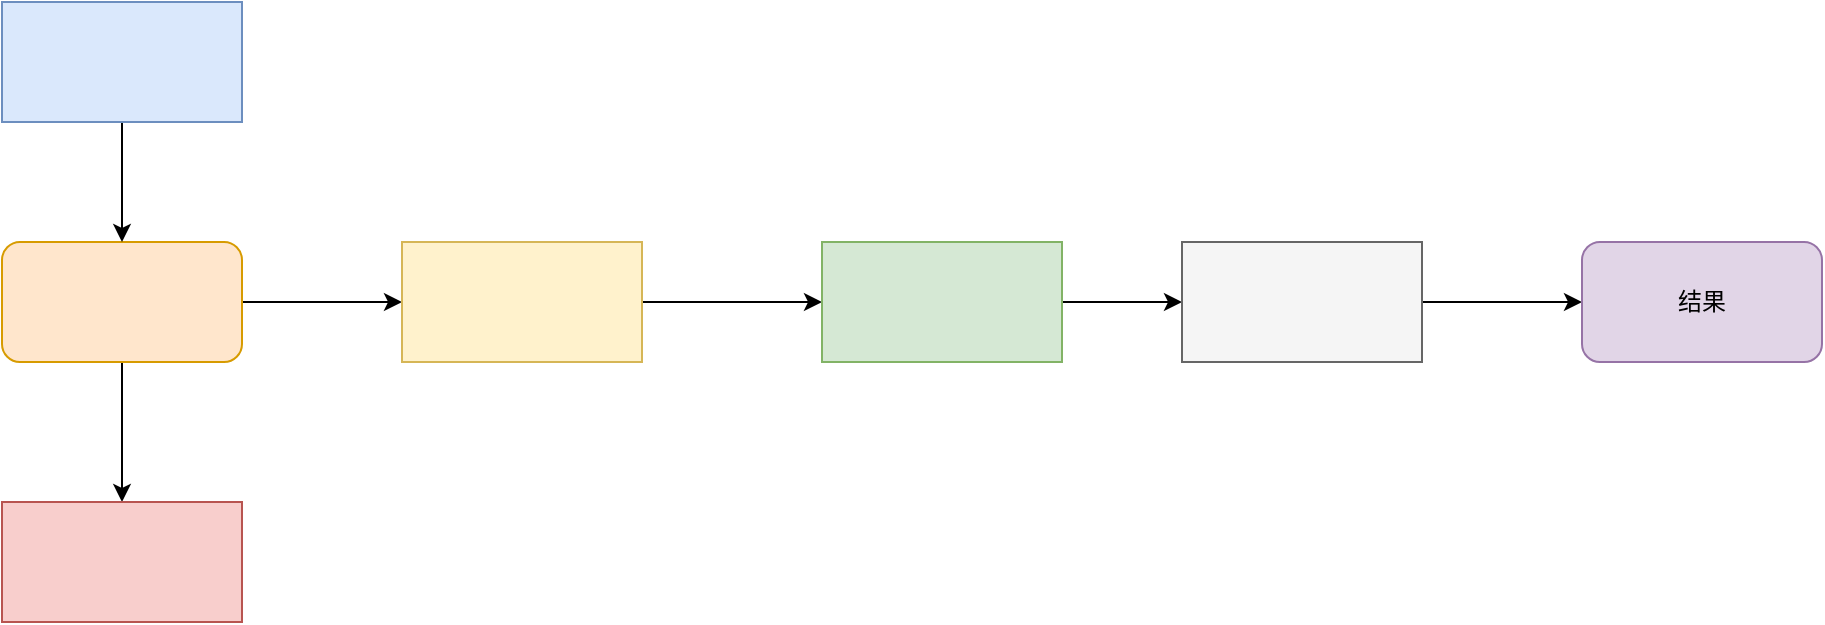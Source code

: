 <mxfile version="14.2.4" type="github">
  <diagram id="6OWBPsQSycd3lXhc4kIh" name="Page-1">
    <mxGraphModel dx="993" dy="829" grid="1" gridSize="10" guides="1" tooltips="1" connect="1" arrows="1" fold="1" page="1" pageScale="2" pageWidth="827" pageHeight="1169" math="0" shadow="0">
      <root>
        <mxCell id="0" />
        <mxCell id="1" parent="0" />
        <mxCell id="1TXE5fhan_7FaSJNGP1L-8" style="edgeStyle=orthogonalEdgeStyle;rounded=0;orthogonalLoop=1;jettySize=auto;html=1;exitX=1;exitY=0.5;exitDx=0;exitDy=0;entryX=0;entryY=0.5;entryDx=0;entryDy=0;" edge="1" parent="1" source="1TXE5fhan_7FaSJNGP1L-1" target="1TXE5fhan_7FaSJNGP1L-2">
          <mxGeometry relative="1" as="geometry" />
        </mxCell>
        <mxCell id="1TXE5fhan_7FaSJNGP1L-13" style="edgeStyle=orthogonalEdgeStyle;rounded=0;orthogonalLoop=1;jettySize=auto;html=1;" edge="1" parent="1" source="1TXE5fhan_7FaSJNGP1L-1" target="1TXE5fhan_7FaSJNGP1L-7">
          <mxGeometry relative="1" as="geometry" />
        </mxCell>
        <mxCell id="1TXE5fhan_7FaSJNGP1L-1" value="" style="rounded=1;whiteSpace=wrap;html=1;fillColor=#ffe6cc;strokeColor=#d79b00;" vertex="1" parent="1">
          <mxGeometry x="130" y="380" width="120" height="60" as="geometry" />
        </mxCell>
        <mxCell id="1TXE5fhan_7FaSJNGP1L-9" style="edgeStyle=orthogonalEdgeStyle;rounded=0;orthogonalLoop=1;jettySize=auto;html=1;exitX=1;exitY=0.5;exitDx=0;exitDy=0;entryX=0;entryY=0.5;entryDx=0;entryDy=0;" edge="1" parent="1" source="1TXE5fhan_7FaSJNGP1L-2" target="1TXE5fhan_7FaSJNGP1L-3">
          <mxGeometry relative="1" as="geometry" />
        </mxCell>
        <mxCell id="1TXE5fhan_7FaSJNGP1L-2" value="" style="rounded=0;whiteSpace=wrap;html=1;fillColor=#fff2cc;strokeColor=#d6b656;" vertex="1" parent="1">
          <mxGeometry x="330" y="380" width="120" height="60" as="geometry" />
        </mxCell>
        <mxCell id="1TXE5fhan_7FaSJNGP1L-10" style="edgeStyle=orthogonalEdgeStyle;rounded=0;orthogonalLoop=1;jettySize=auto;html=1;entryX=0;entryY=0.5;entryDx=0;entryDy=0;" edge="1" parent="1" source="1TXE5fhan_7FaSJNGP1L-3" target="1TXE5fhan_7FaSJNGP1L-4">
          <mxGeometry relative="1" as="geometry" />
        </mxCell>
        <mxCell id="1TXE5fhan_7FaSJNGP1L-3" value="" style="rounded=0;whiteSpace=wrap;html=1;fillColor=#d5e8d4;strokeColor=#82b366;" vertex="1" parent="1">
          <mxGeometry x="540" y="380" width="120" height="60" as="geometry" />
        </mxCell>
        <mxCell id="1TXE5fhan_7FaSJNGP1L-11" style="edgeStyle=orthogonalEdgeStyle;rounded=0;orthogonalLoop=1;jettySize=auto;html=1;exitX=1;exitY=0.5;exitDx=0;exitDy=0;entryX=0;entryY=0.5;entryDx=0;entryDy=0;" edge="1" parent="1" source="1TXE5fhan_7FaSJNGP1L-4" target="1TXE5fhan_7FaSJNGP1L-5">
          <mxGeometry relative="1" as="geometry" />
        </mxCell>
        <mxCell id="1TXE5fhan_7FaSJNGP1L-4" value="" style="rounded=0;whiteSpace=wrap;html=1;fillColor=#f5f5f5;strokeColor=#666666;fontColor=#333333;" vertex="1" parent="1">
          <mxGeometry x="720" y="380" width="120" height="60" as="geometry" />
        </mxCell>
        <mxCell id="1TXE5fhan_7FaSJNGP1L-5" value="结果" style="rounded=1;whiteSpace=wrap;html=1;fillColor=#e1d5e7;strokeColor=#9673a6;" vertex="1" parent="1">
          <mxGeometry x="920" y="380" width="120" height="60" as="geometry" />
        </mxCell>
        <mxCell id="1TXE5fhan_7FaSJNGP1L-12" style="edgeStyle=orthogonalEdgeStyle;rounded=0;orthogonalLoop=1;jettySize=auto;html=1;exitX=0.5;exitY=1;exitDx=0;exitDy=0;entryX=0.5;entryY=0;entryDx=0;entryDy=0;" edge="1" parent="1" source="1TXE5fhan_7FaSJNGP1L-6" target="1TXE5fhan_7FaSJNGP1L-1">
          <mxGeometry relative="1" as="geometry" />
        </mxCell>
        <mxCell id="1TXE5fhan_7FaSJNGP1L-6" value="" style="rounded=0;whiteSpace=wrap;html=1;fillColor=#dae8fc;strokeColor=#6c8ebf;" vertex="1" parent="1">
          <mxGeometry x="130" y="260" width="120" height="60" as="geometry" />
        </mxCell>
        <mxCell id="1TXE5fhan_7FaSJNGP1L-7" value="" style="rounded=0;whiteSpace=wrap;html=1;fillColor=#f8cecc;strokeColor=#b85450;" vertex="1" parent="1">
          <mxGeometry x="130" y="510" width="120" height="60" as="geometry" />
        </mxCell>
      </root>
    </mxGraphModel>
  </diagram>
</mxfile>
